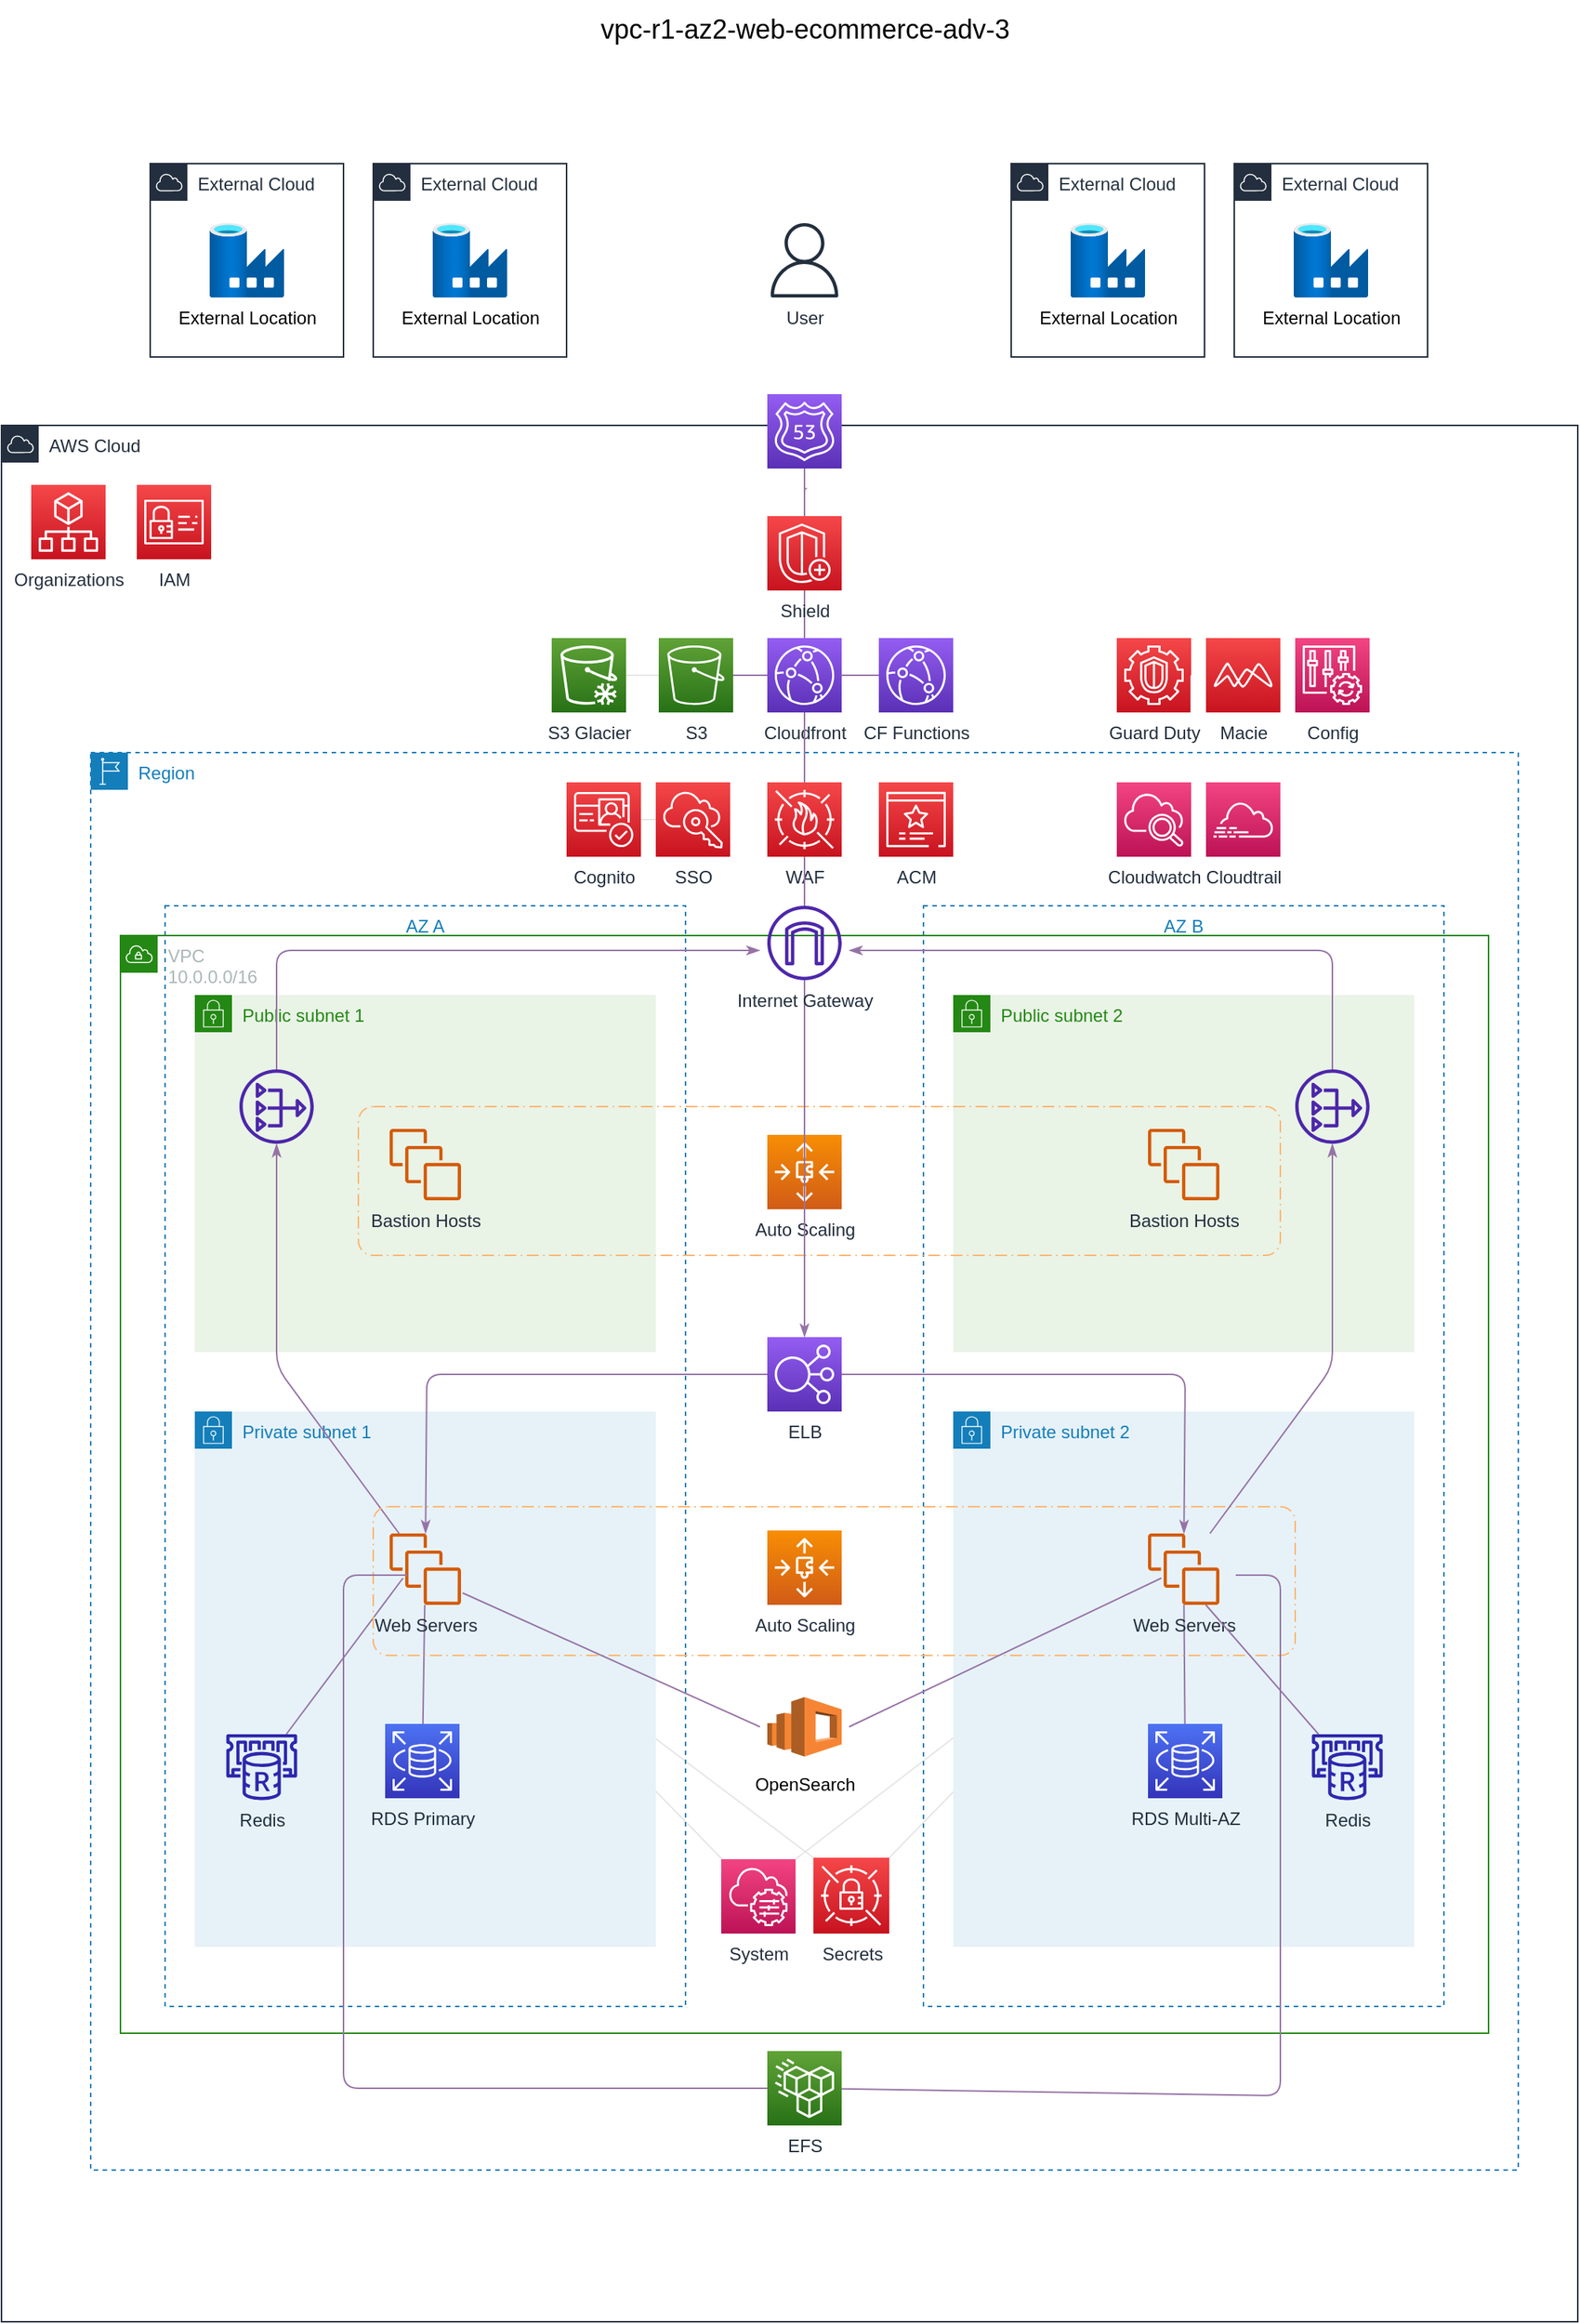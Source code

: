 <mxfile version="20.8.16" type="device"><diagram name="Page-1" id="RVRN6z7Y3mXThmnd-GB7"><mxGraphModel dx="1774" dy="1296" grid="1" gridSize="10" guides="1" tooltips="1" connect="1" arrows="1" fold="1" page="1" pageScale="1" pageWidth="1100" pageHeight="1700" math="0" shadow="0"><root><mxCell id="0"/><mxCell id="1" parent="0"/><mxCell id="J4mi_5-vg6hKInEuO256-11" value="&lt;font style=&quot;font-size: 18px;&quot;&gt;vpc-r1-az2-web-ecommerce-adv-3&lt;/font&gt;" style="text;html=1;align=center;verticalAlign=middle;resizable=0;points=[];autosize=1;strokeColor=none;fillColor=none;" vertex="1" parent="1"><mxGeometry x="410" y="10" width="300" height="40" as="geometry"/></mxCell><mxCell id="J4mi_5-vg6hKInEuO256-153" value="" style="group" vertex="1" connectable="0" parent="1"><mxGeometry x="20" y="275" width="1060" height="1296" as="geometry"/></mxCell><mxCell id="J4mi_5-vg6hKInEuO256-117" style="edgeStyle=none;rounded=1;orthogonalLoop=1;jettySize=auto;html=1;fontSize=12;endArrow=none;endFill=0;elbow=vertical;fillColor=#f5f5f5;strokeColor=#E6E6E6;" edge="1" parent="J4mi_5-vg6hKInEuO256-153" source="J4mi_5-vg6hKInEuO256-109"><mxGeometry relative="1" as="geometry"><mxPoint x="310" y="806" as="targetPoint"/></mxGeometry></mxCell><mxCell id="J4mi_5-vg6hKInEuO256-118" style="edgeStyle=none;rounded=1;orthogonalLoop=1;jettySize=auto;html=1;exitX=1;exitY=0;exitDx=0;exitDy=0;exitPerimeter=0;strokeColor=#E6E6E6;fontSize=12;endArrow=none;endFill=0;elbow=vertical;" edge="1" parent="J4mi_5-vg6hKInEuO256-153" source="J4mi_5-vg6hKInEuO256-109"><mxGeometry relative="1" as="geometry"><mxPoint x="780" y="796" as="targetPoint"/></mxGeometry></mxCell><mxCell id="J4mi_5-vg6hKInEuO256-119" style="edgeStyle=none;rounded=1;orthogonalLoop=1;jettySize=auto;html=1;exitX=0;exitY=0;exitDx=0;exitDy=0;exitPerimeter=0;strokeColor=#E6E6E6;fontSize=12;endArrow=none;endFill=0;elbow=vertical;" edge="1" parent="J4mi_5-vg6hKInEuO256-153" source="J4mi_5-vg6hKInEuO256-107"><mxGeometry relative="1" as="geometry"><mxPoint x="310" y="806" as="targetPoint"/></mxGeometry></mxCell><mxCell id="J4mi_5-vg6hKInEuO256-120" style="edgeStyle=none;rounded=1;orthogonalLoop=1;jettySize=auto;html=1;exitX=1;exitY=0;exitDx=0;exitDy=0;exitPerimeter=0;strokeColor=#E6E6E6;fontSize=12;endArrow=none;endFill=0;elbow=vertical;" edge="1" parent="J4mi_5-vg6hKInEuO256-153" source="J4mi_5-vg6hKInEuO256-107"><mxGeometry relative="1" as="geometry"><mxPoint x="780" y="796" as="targetPoint"/></mxGeometry></mxCell><mxCell id="J4mi_5-vg6hKInEuO256-131" value="Cognito" style="sketch=0;points=[[0,0,0],[0.25,0,0],[0.5,0,0],[0.75,0,0],[1,0,0],[0,1,0],[0.25,1,0],[0.5,1,0],[0.75,1,0],[1,1,0],[0,0.25,0],[0,0.5,0],[0,0.75,0],[1,0.25,0],[1,0.5,0],[1,0.75,0]];outlineConnect=0;fontColor=#232F3E;gradientColor=#F54749;gradientDirection=north;fillColor=#C7131F;strokeColor=#ffffff;dashed=0;verticalLabelPosition=bottom;verticalAlign=top;align=center;html=1;fontSize=12;fontStyle=0;aspect=fixed;shape=mxgraph.aws4.resourceIcon;resIcon=mxgraph.aws4.cognito;shadow=0;strokeWidth=1;" vertex="1" parent="J4mi_5-vg6hKInEuO256-153"><mxGeometry x="380" y="261" width="50" height="50" as="geometry"/></mxCell><mxCell id="J4mi_5-vg6hKInEuO256-134" value="SSO" style="sketch=0;points=[[0,0,0],[0.25,0,0],[0.5,0,0],[0.75,0,0],[1,0,0],[0,1,0],[0.25,1,0],[0.5,1,0],[0.75,1,0],[1,1,0],[0,0.25,0],[0,0.5,0],[0,0.75,0],[1,0.25,0],[1,0.5,0],[1,0.75,0]];outlineConnect=0;fontColor=#232F3E;gradientColor=#F54749;gradientDirection=north;fillColor=#C7131F;strokeColor=#ffffff;dashed=0;verticalLabelPosition=bottom;verticalAlign=top;align=center;html=1;fontSize=12;fontStyle=0;aspect=fixed;shape=mxgraph.aws4.resourceIcon;resIcon=mxgraph.aws4.single_sign_on;shadow=0;strokeWidth=1;" vertex="1" parent="J4mi_5-vg6hKInEuO256-153"><mxGeometry x="440" y="261" width="50" height="50" as="geometry"/></mxCell><mxCell id="J4mi_5-vg6hKInEuO256-136" value="" style="edgeStyle=none;rounded=1;orthogonalLoop=1;jettySize=auto;html=1;strokeColor=#E6E6E6;fontSize=12;endArrow=none;endFill=0;elbow=vertical;" edge="1" parent="J4mi_5-vg6hKInEuO256-153" source="J4mi_5-vg6hKInEuO256-131" target="J4mi_5-vg6hKInEuO256-134"><mxGeometry relative="1" as="geometry"/></mxCell><mxCell id="J4mi_5-vg6hKInEuO256-1" value="AWS Cloud" style="points=[[0,0],[0.25,0],[0.5,0],[0.75,0],[1,0],[1,0.25],[1,0.5],[1,0.75],[1,1],[0.75,1],[0.5,1],[0.25,1],[0,1],[0,0.75],[0,0.5],[0,0.25]];outlineConnect=0;gradientColor=none;html=1;whiteSpace=wrap;fontSize=12;fontStyle=0;container=0;pointerEvents=0;collapsible=0;recursiveResize=0;shape=mxgraph.aws4.group;grIcon=mxgraph.aws4.group_aws_cloud;strokeColor=#232F3E;fillColor=none;verticalAlign=top;align=left;spacingLeft=30;fontColor=#232F3E;dashed=0;movable=1;resizable=1;rotatable=1;deletable=1;editable=1;connectable=1;" vertex="1" parent="J4mi_5-vg6hKInEuO256-153"><mxGeometry y="21" width="1060" height="1275" as="geometry"/></mxCell><mxCell id="J4mi_5-vg6hKInEuO256-13" value="Public subnet 1&lt;br&gt;" style="points=[[0,0],[0.25,0],[0.5,0],[0.75,0],[1,0],[1,0.25],[1,0.5],[1,0.75],[1,1],[0.75,1],[0.5,1],[0.25,1],[0,1],[0,0.75],[0,0.5],[0,0.25]];outlineConnect=0;gradientColor=none;html=1;whiteSpace=wrap;fontSize=12;fontStyle=0;container=1;pointerEvents=0;collapsible=0;recursiveResize=0;shape=mxgraph.aws4.group;grIcon=mxgraph.aws4.group_security_group;grStroke=0;strokeColor=#248814;fillColor=#E9F3E6;verticalAlign=top;align=left;spacingLeft=30;fontColor=#248814;dashed=0;" vertex="1" parent="J4mi_5-vg6hKInEuO256-153"><mxGeometry x="130" y="404" width="310" height="240" as="geometry"/></mxCell><mxCell id="J4mi_5-vg6hKInEuO256-33" value="Bastion Hosts" style="sketch=0;outlineConnect=0;fontColor=#232F3E;gradientColor=none;fillColor=#D45B07;strokeColor=none;dashed=0;verticalLabelPosition=bottom;verticalAlign=top;align=center;html=1;fontSize=12;fontStyle=0;aspect=fixed;pointerEvents=1;shape=mxgraph.aws4.instances;shadow=0;" vertex="1" parent="J4mi_5-vg6hKInEuO256-13"><mxGeometry x="131" y="90" width="48" height="48" as="geometry"/></mxCell><mxCell id="J4mi_5-vg6hKInEuO256-14" value="Private subnet 1" style="points=[[0,0],[0.25,0],[0.5,0],[0.75,0],[1,0],[1,0.25],[1,0.5],[1,0.75],[1,1],[0.75,1],[0.5,1],[0.25,1],[0,1],[0,0.75],[0,0.5],[0,0.25]];outlineConnect=0;gradientColor=none;html=1;whiteSpace=wrap;fontSize=12;fontStyle=0;container=1;pointerEvents=0;collapsible=0;recursiveResize=0;shape=mxgraph.aws4.group;grIcon=mxgraph.aws4.group_security_group;grStroke=0;strokeColor=#147EBA;fillColor=#E6F2F8;verticalAlign=top;align=left;spacingLeft=30;fontColor=#147EBA;dashed=0;" vertex="1" parent="J4mi_5-vg6hKInEuO256-153"><mxGeometry x="130" y="684" width="310" height="360" as="geometry"/></mxCell><mxCell id="J4mi_5-vg6hKInEuO256-43" style="edgeStyle=none;rounded=1;orthogonalLoop=1;jettySize=auto;html=1;fontSize=18;endArrow=none;endFill=0;fillColor=#e1d5e7;strokeColor=#9673a6;" edge="1" parent="J4mi_5-vg6hKInEuO256-14" source="J4mi_5-vg6hKInEuO256-31" target="J4mi_5-vg6hKInEuO256-37"><mxGeometry relative="1" as="geometry"/></mxCell><mxCell id="J4mi_5-vg6hKInEuO256-31" value="Web Servers" style="sketch=0;outlineConnect=0;fontColor=#232F3E;gradientColor=none;fillColor=#D45B07;strokeColor=none;dashed=0;verticalLabelPosition=bottom;verticalAlign=top;align=center;html=1;fontSize=12;fontStyle=0;aspect=fixed;pointerEvents=1;shape=mxgraph.aws4.instances;shadow=0;" vertex="1" parent="J4mi_5-vg6hKInEuO256-14"><mxGeometry x="131" y="82" width="48" height="48" as="geometry"/></mxCell><mxCell id="J4mi_5-vg6hKInEuO256-37" value="RDS Primary" style="sketch=0;points=[[0,0,0],[0.25,0,0],[0.5,0,0],[0.75,0,0],[1,0,0],[0,1,0],[0.25,1,0],[0.5,1,0],[0.75,1,0],[1,1,0],[0,0.25,0],[0,0.5,0],[0,0.75,0],[1,0.25,0],[1,0.5,0],[1,0.75,0]];outlineConnect=0;fontColor=#232F3E;gradientColor=#4D72F3;gradientDirection=north;fillColor=#3334B9;strokeColor=#ffffff;dashed=0;verticalLabelPosition=bottom;verticalAlign=top;align=center;html=1;fontSize=12;fontStyle=0;aspect=fixed;shape=mxgraph.aws4.resourceIcon;resIcon=mxgraph.aws4.rds;shadow=0;" vertex="1" parent="J4mi_5-vg6hKInEuO256-14"><mxGeometry x="128" y="210" width="50" height="50" as="geometry"/></mxCell><mxCell id="J4mi_5-vg6hKInEuO256-2" value="Region" style="points=[[0,0],[0.25,0],[0.5,0],[0.75,0],[1,0],[1,0.25],[1,0.5],[1,0.75],[1,1],[0.75,1],[0.5,1],[0.25,1],[0,1],[0,0.75],[0,0.5],[0,0.25]];outlineConnect=0;gradientColor=none;html=1;whiteSpace=wrap;fontSize=12;fontStyle=0;container=0;pointerEvents=0;collapsible=0;recursiveResize=0;shape=mxgraph.aws4.group;grIcon=mxgraph.aws4.group_region;strokeColor=#147EBA;fillColor=none;verticalAlign=top;align=left;spacingLeft=30;fontColor=#147EBA;dashed=1;" vertex="1" parent="J4mi_5-vg6hKInEuO256-153"><mxGeometry x="60" y="241" width="960" height="953" as="geometry"/></mxCell><mxCell id="J4mi_5-vg6hKInEuO256-9" value="AZ A" style="fillColor=none;strokeColor=#147EBA;dashed=1;verticalAlign=top;fontStyle=0;fontColor=#147EBA;" vertex="1" parent="J4mi_5-vg6hKInEuO256-153"><mxGeometry x="110" y="344" width="350" height="740" as="geometry"/></mxCell><mxCell id="J4mi_5-vg6hKInEuO256-48" style="edgeStyle=none;rounded=1;orthogonalLoop=1;jettySize=auto;html=1;fontSize=18;endArrow=classicThin;endFill=1;fillColor=#e1d5e7;strokeColor=#9673a6;" edge="1" parent="J4mi_5-vg6hKInEuO256-153" source="J4mi_5-vg6hKInEuO256-35"><mxGeometry relative="1" as="geometry"><mxPoint x="510" y="374" as="targetPoint"/><Array as="points"><mxPoint x="185" y="374"/></Array></mxGeometry></mxCell><mxCell id="J4mi_5-vg6hKInEuO256-35" value="" style="sketch=0;outlineConnect=0;fontColor=#232F3E;gradientColor=none;fillColor=#4D27AA;strokeColor=none;dashed=0;verticalLabelPosition=bottom;verticalAlign=top;align=center;html=1;fontSize=12;fontStyle=0;aspect=fixed;pointerEvents=1;shape=mxgraph.aws4.nat_gateway;shadow=0;" vertex="1" parent="J4mi_5-vg6hKInEuO256-153"><mxGeometry x="160" y="454" width="50" height="50" as="geometry"/></mxCell><mxCell id="J4mi_5-vg6hKInEuO256-41" style="edgeStyle=none;rounded=1;orthogonalLoop=1;jettySize=auto;html=1;fontSize=18;endArrow=classicThin;endFill=1;fillColor=#e1d5e7;strokeColor=#9673a6;" edge="1" parent="J4mi_5-vg6hKInEuO256-153" source="J4mi_5-vg6hKInEuO256-29" target="J4mi_5-vg6hKInEuO256-31"><mxGeometry relative="1" as="geometry"><Array as="points"><mxPoint x="286" y="659"/></Array></mxGeometry></mxCell><mxCell id="J4mi_5-vg6hKInEuO256-47" style="edgeStyle=none;rounded=1;orthogonalLoop=1;jettySize=auto;html=1;fontSize=18;endArrow=classicThin;endFill=1;fillColor=#e1d5e7;strokeColor=#9673a6;" edge="1" parent="J4mi_5-vg6hKInEuO256-153" source="J4mi_5-vg6hKInEuO256-31" target="J4mi_5-vg6hKInEuO256-35"><mxGeometry relative="1" as="geometry"><Array as="points"><mxPoint x="185" y="654"/></Array></mxGeometry></mxCell><mxCell id="J4mi_5-vg6hKInEuO256-82" value="Cloudfront" style="sketch=0;points=[[0,0,0],[0.25,0,0],[0.5,0,0],[0.75,0,0],[1,0,0],[0,1,0],[0.25,1,0],[0.5,1,0],[0.75,1,0],[1,1,0],[0,0.25,0],[0,0.5,0],[0,0.75,0],[1,0.25,0],[1,0.5,0],[1,0.75,0]];outlineConnect=0;fontColor=#232F3E;gradientColor=#945DF2;gradientDirection=north;fillColor=#5A30B5;strokeColor=#ffffff;dashed=0;verticalLabelPosition=bottom;verticalAlign=top;align=center;html=1;fontSize=12;fontStyle=0;aspect=fixed;shape=mxgraph.aws4.resourceIcon;resIcon=mxgraph.aws4.cloudfront;shadow=0;strokeWidth=1;" vertex="1" parent="J4mi_5-vg6hKInEuO256-153"><mxGeometry x="515" y="164" width="50" height="50" as="geometry"/></mxCell><mxCell id="J4mi_5-vg6hKInEuO256-86" style="edgeStyle=none;rounded=1;orthogonalLoop=1;jettySize=auto;html=1;fontSize=18;endArrow=none;endFill=0;fillColor=#e1d5e7;strokeColor=#9673a6;" edge="1" parent="J4mi_5-vg6hKInEuO256-153" source="J4mi_5-vg6hKInEuO256-85" target="J4mi_5-vg6hKInEuO256-82"><mxGeometry relative="1" as="geometry"/></mxCell><mxCell id="J4mi_5-vg6hKInEuO256-85" value="S3" style="sketch=0;points=[[0,0,0],[0.25,0,0],[0.5,0,0],[0.75,0,0],[1,0,0],[0,1,0],[0.25,1,0],[0.5,1,0],[0.75,1,0],[1,1,0],[0,0.25,0],[0,0.5,0],[0,0.75,0],[1,0.25,0],[1,0.5,0],[1,0.75,0]];outlineConnect=0;fontColor=#232F3E;gradientColor=#60A337;gradientDirection=north;fillColor=#277116;strokeColor=#ffffff;dashed=0;verticalLabelPosition=bottom;verticalAlign=top;align=center;html=1;fontSize=12;fontStyle=0;aspect=fixed;shape=mxgraph.aws4.resourceIcon;resIcon=mxgraph.aws4.s3;shadow=0;strokeWidth=1;" vertex="1" parent="J4mi_5-vg6hKInEuO256-153"><mxGeometry x="442" y="164" width="50" height="50" as="geometry"/></mxCell><mxCell id="J4mi_5-vg6hKInEuO256-81" style="edgeStyle=none;rounded=1;orthogonalLoop=1;jettySize=auto;html=1;fontSize=18;endArrow=none;endFill=0;fillColor=#e1d5e7;strokeColor=#9673a6;" edge="1" parent="J4mi_5-vg6hKInEuO256-153" source="J4mi_5-vg6hKInEuO256-72"><mxGeometry relative="1" as="geometry"><mxPoint x="270" y="796" as="targetPoint"/></mxGeometry></mxCell><mxCell id="J4mi_5-vg6hKInEuO256-97" style="edgeStyle=entityRelationEdgeStyle;rounded=1;orthogonalLoop=1;jettySize=auto;html=1;entryX=1;entryY=0.5;entryDx=0;entryDy=0;entryPerimeter=0;fontSize=12;endArrow=none;endFill=0;elbow=vertical;fillColor=#e1d5e7;strokeColor=#9673a6;" edge="1" parent="J4mi_5-vg6hKInEuO256-153" source="J4mi_5-vg6hKInEuO256-95" target="J4mi_5-vg6hKInEuO256-82"><mxGeometry relative="1" as="geometry"/></mxCell><mxCell id="J4mi_5-vg6hKInEuO256-95" value="CF Functions" style="sketch=0;points=[[0,0,0],[0.25,0,0],[0.5,0,0],[0.75,0,0],[1,0,0],[0,1,0],[0.25,1,0],[0.5,1,0],[0.75,1,0],[1,1,0],[0,0.25,0],[0,0.5,0],[0,0.75,0],[1,0.25,0],[1,0.5,0],[1,0.75,0]];outlineConnect=0;fontColor=#232F3E;gradientColor=#945DF2;gradientDirection=north;fillColor=#5A30B5;strokeColor=#ffffff;dashed=0;verticalLabelPosition=bottom;verticalAlign=top;align=center;html=1;fontSize=12;fontStyle=0;aspect=fixed;shape=mxgraph.aws4.resourceIcon;resIcon=mxgraph.aws4.cloudfront;shadow=0;strokeWidth=1;" vertex="1" parent="J4mi_5-vg6hKInEuO256-153"><mxGeometry x="590" y="164" width="50" height="50" as="geometry"/></mxCell><mxCell id="J4mi_5-vg6hKInEuO256-98" value="ACM" style="sketch=0;points=[[0,0,0],[0.25,0,0],[0.5,0,0],[0.75,0,0],[1,0,0],[0,1,0],[0.25,1,0],[0.5,1,0],[0.75,1,0],[1,1,0],[0,0.25,0],[0,0.5,0],[0,0.75,0],[1,0.25,0],[1,0.5,0],[1,0.75,0]];outlineConnect=0;fontColor=#232F3E;gradientColor=#F54749;gradientDirection=north;fillColor=#C7131F;strokeColor=#ffffff;dashed=0;verticalLabelPosition=bottom;verticalAlign=top;align=center;html=1;fontSize=12;fontStyle=0;aspect=fixed;shape=mxgraph.aws4.resourceIcon;resIcon=mxgraph.aws4.certificate_manager_3;shadow=0;strokeWidth=1;" vertex="1" parent="J4mi_5-vg6hKInEuO256-153"><mxGeometry x="590" y="261" width="50" height="50" as="geometry"/></mxCell><mxCell id="J4mi_5-vg6hKInEuO256-20" value="&lt;hr&gt;" style="sketch=0;points=[[0,0,0],[0.25,0,0],[0.5,0,0],[0.75,0,0],[1,0,0],[0,1,0],[0.25,1,0],[0.5,1,0],[0.75,1,0],[1,1,0],[0,0.25,0],[0,0.5,0],[0,0.75,0],[1,0.25,0],[1,0.5,0],[1,0.75,0]];outlineConnect=0;fontColor=#232F3E;gradientColor=#945DF2;gradientDirection=north;fillColor=#5A30B5;strokeColor=#ffffff;dashed=0;verticalLabelPosition=bottom;verticalAlign=top;align=center;html=1;fontSize=12;fontStyle=0;aspect=fixed;shape=mxgraph.aws4.resourceIcon;resIcon=mxgraph.aws4.route_53;" vertex="1" parent="J4mi_5-vg6hKInEuO256-153"><mxGeometry x="515" width="50" height="50" as="geometry"/></mxCell><mxCell id="J4mi_5-vg6hKInEuO256-84" style="edgeStyle=none;rounded=1;orthogonalLoop=1;jettySize=auto;html=1;entryX=0.5;entryY=0;entryDx=0;entryDy=0;entryPerimeter=0;fontSize=18;endArrow=none;endFill=0;fillColor=#e1d5e7;strokeColor=#9673a6;startArrow=none;" edge="1" parent="J4mi_5-vg6hKInEuO256-153" source="J4mi_5-vg6hKInEuO256-140" target="J4mi_5-vg6hKInEuO256-82"><mxGeometry relative="1" as="geometry"/></mxCell><mxCell id="J4mi_5-vg6hKInEuO256-128" style="edgeStyle=none;rounded=1;orthogonalLoop=1;jettySize=auto;html=1;entryX=0;entryY=0.5;entryDx=0;entryDy=0;entryPerimeter=0;strokeColor=#E6E6E6;fontSize=12;endArrow=none;endFill=0;elbow=vertical;fillColor=#f5f5f5;" edge="1" parent="J4mi_5-vg6hKInEuO256-153" source="J4mi_5-vg6hKInEuO256-123" target="J4mi_5-vg6hKInEuO256-85"><mxGeometry relative="1" as="geometry"/></mxCell><mxCell id="J4mi_5-vg6hKInEuO256-123" value="S3 Glacier" style="sketch=0;points=[[0,0,0],[0.25,0,0],[0.5,0,0],[0.75,0,0],[1,0,0],[0,1,0],[0.25,1,0],[0.5,1,0],[0.75,1,0],[1,1,0],[0,0.25,0],[0,0.5,0],[0,0.75,0],[1,0.25,0],[1,0.5,0],[1,0.75,0]];outlineConnect=0;fontColor=#232F3E;gradientColor=#60A337;gradientDirection=north;fillColor=#277116;strokeColor=#ffffff;dashed=0;verticalLabelPosition=bottom;verticalAlign=top;align=center;html=1;fontSize=12;fontStyle=0;aspect=fixed;shape=mxgraph.aws4.resourceIcon;resIcon=mxgraph.aws4.glacier;shadow=0;strokeWidth=1;" vertex="1" parent="J4mi_5-vg6hKInEuO256-153"><mxGeometry x="370" y="164" width="50" height="50" as="geometry"/></mxCell><mxCell id="J4mi_5-vg6hKInEuO256-124" value="" style="edgeStyle=none;rounded=1;orthogonalLoop=1;jettySize=auto;html=1;strokeColor=#E6E6E6;fontSize=12;endArrow=none;endFill=0;elbow=vertical;" edge="1" parent="J4mi_5-vg6hKInEuO256-153" source="J4mi_5-vg6hKInEuO256-85" target="J4mi_5-vg6hKInEuO256-123"><mxGeometry relative="1" as="geometry"/></mxCell><mxCell id="J4mi_5-vg6hKInEuO256-135" value="IAM" style="sketch=0;points=[[0,0,0],[0.25,0,0],[0.5,0,0],[0.75,0,0],[1,0,0],[0,1,0],[0.25,1,0],[0.5,1,0],[0.75,1,0],[1,1,0],[0,0.25,0],[0,0.5,0],[0,0.75,0],[1,0.25,0],[1,0.5,0],[1,0.75,0]];outlineConnect=0;fontColor=#232F3E;gradientColor=#F54749;gradientDirection=north;fillColor=#C7131F;strokeColor=#ffffff;dashed=0;verticalLabelPosition=bottom;verticalAlign=top;align=center;html=1;fontSize=12;fontStyle=0;aspect=fixed;shape=mxgraph.aws4.resourceIcon;resIcon=mxgraph.aws4.identity_and_access_management;shadow=0;strokeWidth=1;" vertex="1" parent="J4mi_5-vg6hKInEuO256-153"><mxGeometry x="91" y="61" width="50" height="50" as="geometry"/></mxCell><mxCell id="J4mi_5-vg6hKInEuO256-137" value="Guard Duty" style="sketch=0;points=[[0,0,0],[0.25,0,0],[0.5,0,0],[0.75,0,0],[1,0,0],[0,1,0],[0.25,1,0],[0.5,1,0],[0.75,1,0],[1,1,0],[0,0.25,0],[0,0.5,0],[0,0.75,0],[1,0.25,0],[1,0.5,0],[1,0.75,0]];outlineConnect=0;fontColor=#232F3E;gradientColor=#F54749;gradientDirection=north;fillColor=#C7131F;strokeColor=#ffffff;dashed=0;verticalLabelPosition=bottom;verticalAlign=top;align=center;html=1;fontSize=12;fontStyle=0;aspect=fixed;shape=mxgraph.aws4.resourceIcon;resIcon=mxgraph.aws4.guardduty;shadow=0;strokeWidth=1;" vertex="1" parent="J4mi_5-vg6hKInEuO256-153"><mxGeometry x="750" y="164" width="50" height="50" as="geometry"/></mxCell><mxCell id="J4mi_5-vg6hKInEuO256-138" value="Macie" style="sketch=0;points=[[0,0,0],[0.25,0,0],[0.5,0,0],[0.75,0,0],[1,0,0],[0,1,0],[0.25,1,0],[0.5,1,0],[0.75,1,0],[1,1,0],[0,0.25,0],[0,0.5,0],[0,0.75,0],[1,0.25,0],[1,0.5,0],[1,0.75,0]];outlineConnect=0;fontColor=#232F3E;gradientColor=#F54749;gradientDirection=north;fillColor=#C7131F;strokeColor=#ffffff;dashed=0;verticalLabelPosition=bottom;verticalAlign=top;align=center;html=1;fontSize=12;fontStyle=0;aspect=fixed;shape=mxgraph.aws4.resourceIcon;resIcon=mxgraph.aws4.macie;shadow=0;strokeWidth=1;" vertex="1" parent="J4mi_5-vg6hKInEuO256-153"><mxGeometry x="810" y="164" width="50" height="50" as="geometry"/></mxCell><mxCell id="J4mi_5-vg6hKInEuO256-16" value="Public subnet 2" style="points=[[0,0],[0.25,0],[0.5,0],[0.75,0],[1,0],[1,0.25],[1,0.5],[1,0.75],[1,1],[0.75,1],[0.5,1],[0.25,1],[0,1],[0,0.75],[0,0.5],[0,0.25]];outlineConnect=0;gradientColor=none;html=1;whiteSpace=wrap;fontSize=12;fontStyle=0;container=1;pointerEvents=0;collapsible=0;recursiveResize=0;shape=mxgraph.aws4.group;grIcon=mxgraph.aws4.group_security_group;grStroke=0;strokeColor=#248814;fillColor=#E9F3E6;verticalAlign=top;align=left;spacingLeft=30;fontColor=#248814;dashed=0;" vertex="1" parent="J4mi_5-vg6hKInEuO256-153"><mxGeometry x="640" y="404" width="310" height="240" as="geometry"/></mxCell><mxCell id="J4mi_5-vg6hKInEuO256-10" value="AZ B" style="fillColor=none;strokeColor=#147EBA;dashed=1;verticalAlign=top;fontStyle=0;fontColor=#147EBA;" vertex="1" parent="J4mi_5-vg6hKInEuO256-153"><mxGeometry x="620" y="344" width="350" height="740" as="geometry"/></mxCell><mxCell id="J4mi_5-vg6hKInEuO256-17" value="Private subnet 2" style="points=[[0,0],[0.25,0],[0.5,0],[0.75,0],[1,0],[1,0.25],[1,0.5],[1,0.75],[1,1],[0.75,1],[0.5,1],[0.25,1],[0,1],[0,0.75],[0,0.5],[0,0.25]];outlineConnect=0;gradientColor=none;html=1;whiteSpace=wrap;fontSize=12;fontStyle=0;container=1;pointerEvents=0;collapsible=0;recursiveResize=0;shape=mxgraph.aws4.group;grIcon=mxgraph.aws4.group_security_group;grStroke=0;strokeColor=#147EBA;fillColor=#E6F2F8;verticalAlign=top;align=left;spacingLeft=30;fontColor=#147EBA;dashed=0;" vertex="1" parent="J4mi_5-vg6hKInEuO256-153"><mxGeometry x="640" y="684" width="310" height="360" as="geometry"/></mxCell><mxCell id="J4mi_5-vg6hKInEuO256-44" style="edgeStyle=none;rounded=1;orthogonalLoop=1;jettySize=auto;html=1;fontSize=18;endArrow=none;endFill=0;fillColor=#e1d5e7;strokeColor=#9673a6;" edge="1" parent="J4mi_5-vg6hKInEuO256-17" source="J4mi_5-vg6hKInEuO256-32" target="J4mi_5-vg6hKInEuO256-39"><mxGeometry relative="1" as="geometry"/></mxCell><mxCell id="J4mi_5-vg6hKInEuO256-32" value="Web Servers" style="sketch=0;outlineConnect=0;fontColor=#232F3E;gradientColor=none;fillColor=#D45B07;strokeColor=none;dashed=0;verticalLabelPosition=bottom;verticalAlign=top;align=center;html=1;fontSize=12;fontStyle=0;aspect=fixed;pointerEvents=1;shape=mxgraph.aws4.instances;shadow=0;" vertex="1" parent="J4mi_5-vg6hKInEuO256-17"><mxGeometry x="131" y="82" width="48" height="48" as="geometry"/></mxCell><mxCell id="J4mi_5-vg6hKInEuO256-39" value="RDS Multi-AZ" style="sketch=0;points=[[0,0,0],[0.25,0,0],[0.5,0,0],[0.75,0,0],[1,0,0],[0,1,0],[0.25,1,0],[0.5,1,0],[0.75,1,0],[1,1,0],[0,0.25,0],[0,0.5,0],[0,0.75,0],[1,0.25,0],[1,0.5,0],[1,0.75,0]];outlineConnect=0;fontColor=#232F3E;gradientColor=#4D72F3;gradientDirection=north;fillColor=#3334B9;strokeColor=#ffffff;dashed=0;verticalLabelPosition=bottom;verticalAlign=top;align=center;html=1;fontSize=12;fontStyle=0;aspect=fixed;shape=mxgraph.aws4.resourceIcon;resIcon=mxgraph.aws4.rds;shadow=0;" vertex="1" parent="J4mi_5-vg6hKInEuO256-17"><mxGeometry x="131" y="210" width="50" height="50" as="geometry"/></mxCell><mxCell id="J4mi_5-vg6hKInEuO256-71" value="" style="rounded=1;arcSize=10;dashed=1;fillColor=none;gradientColor=none;dashPattern=8 3 1 3;strokeWidth=1;shadow=0;sketch=0;fontSize=18;strokeColor=#FFB570;" vertex="1" parent="J4mi_5-vg6hKInEuO256-153"><mxGeometry x="250" y="748" width="620" height="100" as="geometry"/></mxCell><mxCell id="J4mi_5-vg6hKInEuO256-6" value="VPC&lt;br&gt;10.0.0.0/16" style="points=[[0,0],[0.25,0],[0.5,0],[0.75,0],[1,0],[1,0.25],[1,0.5],[1,0.75],[1,1],[0.75,1],[0.5,1],[0.25,1],[0,1],[0,0.75],[0,0.5],[0,0.25]];outlineConnect=0;gradientColor=none;html=1;whiteSpace=wrap;fontSize=12;fontStyle=0;container=1;pointerEvents=0;collapsible=0;recursiveResize=0;shape=mxgraph.aws4.group;grIcon=mxgraph.aws4.group_vpc;strokeColor=#248814;fillColor=none;verticalAlign=top;align=left;spacingLeft=30;fontColor=#AAB7B8;dashed=0;movable=1;resizable=1;rotatable=1;deletable=1;editable=1;connectable=1;" vertex="1" parent="J4mi_5-vg6hKInEuO256-153"><mxGeometry x="80" y="364" width="920" height="738" as="geometry"/></mxCell><mxCell id="J4mi_5-vg6hKInEuO256-29" value="ELB" style="sketch=0;points=[[0,0,0],[0.25,0,0],[0.5,0,0],[0.75,0,0],[1,0,0],[0,1,0],[0.25,1,0],[0.5,1,0],[0.75,1,0],[1,1,0],[0,0.25,0],[0,0.5,0],[0,0.75,0],[1,0.25,0],[1,0.5,0],[1,0.75,0]];outlineConnect=0;fontColor=#232F3E;gradientColor=#945DF2;gradientDirection=north;fillColor=#5A30B5;strokeColor=#ffffff;dashed=0;verticalLabelPosition=bottom;verticalAlign=top;align=center;html=1;fontSize=12;fontStyle=0;aspect=fixed;shape=mxgraph.aws4.resourceIcon;resIcon=mxgraph.aws4.elastic_load_balancing;shadow=0;" vertex="1" parent="J4mi_5-vg6hKInEuO256-6"><mxGeometry x="435" y="270" width="50" height="50" as="geometry"/></mxCell><mxCell id="J4mi_5-vg6hKInEuO256-57" value="Auto Scaling" style="sketch=0;points=[[0,0,0],[0.25,0,0],[0.5,0,0],[0.75,0,0],[1,0,0],[0,1,0],[0.25,1,0],[0.5,1,0],[0.75,1,0],[1,1,0],[0,0.25,0],[0,0.5,0],[0,0.75,0],[1,0.25,0],[1,0.5,0],[1,0.75,0]];outlineConnect=0;fontColor=#232F3E;gradientColor=#F78E04;gradientDirection=north;fillColor=#D05C17;strokeColor=#ffffff;dashed=0;verticalLabelPosition=bottom;verticalAlign=top;align=center;html=1;fontSize=12;fontStyle=0;aspect=fixed;shape=mxgraph.aws4.resourceIcon;resIcon=mxgraph.aws4.auto_scaling3;shadow=0;" vertex="1" parent="J4mi_5-vg6hKInEuO256-6"><mxGeometry x="435" y="400" width="50" height="50" as="geometry"/></mxCell><mxCell id="J4mi_5-vg6hKInEuO256-64" value="" style="rounded=1;arcSize=10;dashed=1;fillColor=none;gradientColor=none;dashPattern=8 3 1 3;strokeWidth=1;shadow=0;sketch=0;fontSize=18;strokeColor=#FFB570;" vertex="1" parent="J4mi_5-vg6hKInEuO256-6"><mxGeometry x="160" y="115" width="620" height="100" as="geometry"/></mxCell><mxCell id="J4mi_5-vg6hKInEuO256-60" value="Auto Scaling" style="sketch=0;points=[[0,0,0],[0.25,0,0],[0.5,0,0],[0.75,0,0],[1,0,0],[0,1,0],[0.25,1,0],[0.5,1,0],[0.75,1,0],[1,1,0],[0,0.25,0],[0,0.5,0],[0,0.75,0],[1,0.25,0],[1,0.5,0],[1,0.75,0]];outlineConnect=0;fontColor=#232F3E;gradientColor=#F78E04;gradientDirection=north;fillColor=#D05C17;strokeColor=#ffffff;dashed=0;verticalLabelPosition=bottom;verticalAlign=top;align=center;html=1;fontSize=12;fontStyle=0;aspect=fixed;shape=mxgraph.aws4.resourceIcon;resIcon=mxgraph.aws4.auto_scaling3;shadow=0;" vertex="1" parent="J4mi_5-vg6hKInEuO256-6"><mxGeometry x="435" y="134" width="50" height="50" as="geometry"/></mxCell><mxCell id="J4mi_5-vg6hKInEuO256-88" value="&lt;font style=&quot;font-size: 12px;&quot;&gt;OpenSearch&lt;/font&gt;" style="outlineConnect=0;dashed=0;verticalLabelPosition=bottom;verticalAlign=top;align=center;html=1;shape=mxgraph.aws3.elasticsearch_service;fillColor=#F58534;gradientColor=none;shadow=0;sketch=0;strokeColor=#FFB570;strokeWidth=1;fontSize=18;" vertex="1" parent="J4mi_5-vg6hKInEuO256-6"><mxGeometry x="435" y="512" width="50" height="40" as="geometry"/></mxCell><mxCell id="J4mi_5-vg6hKInEuO256-107" value="Secrets" style="sketch=0;points=[[0,0,0],[0.25,0,0],[0.5,0,0],[0.75,0,0],[1,0,0],[0,1,0],[0.25,1,0],[0.5,1,0],[0.75,1,0],[1,1,0],[0,0.25,0],[0,0.5,0],[0,0.75,0],[1,0.25,0],[1,0.5,0],[1,0.75,0]];outlineConnect=0;fontColor=#232F3E;gradientColor=#F54749;gradientDirection=north;fillColor=#C7131F;strokeColor=#ffffff;dashed=0;verticalLabelPosition=bottom;verticalAlign=top;align=center;html=1;fontSize=12;fontStyle=0;aspect=fixed;shape=mxgraph.aws4.resourceIcon;resIcon=mxgraph.aws4.secrets_manager;shadow=0;strokeWidth=1;" vertex="1" parent="J4mi_5-vg6hKInEuO256-6"><mxGeometry x="466" y="620" width="51" height="51" as="geometry"/></mxCell><mxCell id="J4mi_5-vg6hKInEuO256-109" value="System" style="sketch=0;points=[[0,0,0],[0.25,0,0],[0.5,0,0],[0.75,0,0],[1,0,0],[0,1,0],[0.25,1,0],[0.5,1,0],[0.75,1,0],[1,1,0],[0,0.25,0],[0,0.5,0],[0,0.75,0],[1,0.25,0],[1,0.5,0],[1,0.75,0]];points=[[0,0,0],[0.25,0,0],[0.5,0,0],[0.75,0,0],[1,0,0],[0,1,0],[0.25,1,0],[0.5,1,0],[0.75,1,0],[1,1,0],[0,0.25,0],[0,0.5,0],[0,0.75,0],[1,0.25,0],[1,0.5,0],[1,0.75,0]];outlineConnect=0;fontColor=#232F3E;gradientColor=#F34482;gradientDirection=north;fillColor=#BC1356;strokeColor=#ffffff;dashed=0;verticalLabelPosition=bottom;verticalAlign=top;align=center;html=1;fontSize=12;fontStyle=0;aspect=fixed;shape=mxgraph.aws4.resourceIcon;resIcon=mxgraph.aws4.systems_manager;shadow=0;strokeWidth=1;" vertex="1" parent="J4mi_5-vg6hKInEuO256-6"><mxGeometry x="404" y="621" width="50" height="50" as="geometry"/></mxCell><mxCell id="J4mi_5-vg6hKInEuO256-112" style="edgeStyle=none;rounded=1;orthogonalLoop=1;jettySize=auto;html=1;entryX=1;entryY=0;entryDx=0;entryDy=0;entryPerimeter=0;fontSize=12;endArrow=none;endFill=0;elbow=vertical;" edge="1" parent="J4mi_5-vg6hKInEuO256-6" source="J4mi_5-vg6hKInEuO256-109" target="J4mi_5-vg6hKInEuO256-109"><mxGeometry relative="1" as="geometry"/></mxCell><mxCell id="J4mi_5-vg6hKInEuO256-113" style="edgeStyle=none;rounded=1;orthogonalLoop=1;jettySize=auto;html=1;entryX=0.5;entryY=0;entryDx=0;entryDy=0;entryPerimeter=0;fontSize=12;endArrow=none;endFill=0;elbow=vertical;" edge="1" parent="J4mi_5-vg6hKInEuO256-6" source="J4mi_5-vg6hKInEuO256-109" target="J4mi_5-vg6hKInEuO256-109"><mxGeometry relative="1" as="geometry"/></mxCell><mxCell id="J4mi_5-vg6hKInEuO256-72" value="Redis" style="sketch=0;outlineConnect=0;fontColor=#232F3E;gradientColor=none;fillColor=#2E27AD;strokeColor=none;dashed=0;verticalLabelPosition=bottom;verticalAlign=top;align=center;html=1;fontSize=12;fontStyle=0;aspect=fixed;pointerEvents=1;shape=mxgraph.aws4.elasticache_for_redis;shadow=0;strokeWidth=1;" vertex="1" parent="J4mi_5-vg6hKInEuO256-6"><mxGeometry x="70" y="537" width="50" height="44.23" as="geometry"/></mxCell><mxCell id="J4mi_5-vg6hKInEuO256-73" value="Redis" style="sketch=0;outlineConnect=0;fontColor=#232F3E;gradientColor=none;fillColor=#2E27AD;strokeColor=none;dashed=0;verticalLabelPosition=bottom;verticalAlign=top;align=center;html=1;fontSize=12;fontStyle=0;aspect=fixed;pointerEvents=1;shape=mxgraph.aws4.elasticache_for_redis;shadow=0;strokeWidth=1;" vertex="1" parent="J4mi_5-vg6hKInEuO256-6"><mxGeometry x="800" y="537" width="50" height="44.23" as="geometry"/></mxCell><mxCell id="J4mi_5-vg6hKInEuO256-30" value="" style="edgeStyle=none;rounded=0;orthogonalLoop=1;jettySize=auto;html=1;fontSize=18;endArrow=classicThin;endFill=1;fillColor=#e1d5e7;strokeColor=#9673a6;" edge="1" parent="J4mi_5-vg6hKInEuO256-153" source="J4mi_5-vg6hKInEuO256-18" target="J4mi_5-vg6hKInEuO256-29"><mxGeometry relative="1" as="geometry"/></mxCell><mxCell id="J4mi_5-vg6hKInEuO256-18" value="Internet Gateway" style="outlineConnect=0;fontColor=#232F3E;gradientColor=none;fillColor=#4D27AA;strokeColor=none;dashed=0;verticalLabelPosition=bottom;verticalAlign=top;align=center;html=1;fontSize=12;fontStyle=0;aspect=fixed;pointerEvents=1;shape=mxgraph.aws4.internet_gateway;shadow=0;" vertex="1" parent="J4mi_5-vg6hKInEuO256-153"><mxGeometry x="515" y="344" width="50" height="50" as="geometry"/></mxCell><mxCell id="J4mi_5-vg6hKInEuO256-34" value="Bastion Hosts" style="sketch=0;outlineConnect=0;fontColor=#232F3E;gradientColor=none;fillColor=#D45B07;strokeColor=none;dashed=0;verticalLabelPosition=bottom;verticalAlign=top;align=center;html=1;fontSize=12;fontStyle=0;aspect=fixed;pointerEvents=1;shape=mxgraph.aws4.instances;shadow=0;" vertex="1" parent="J4mi_5-vg6hKInEuO256-153"><mxGeometry x="771" y="494" width="48" height="48" as="geometry"/></mxCell><mxCell id="J4mi_5-vg6hKInEuO256-49" style="edgeStyle=none;rounded=1;orthogonalLoop=1;jettySize=auto;html=1;fontSize=18;endArrow=classicThin;endFill=1;fillColor=#e1d5e7;strokeColor=#9673a6;" edge="1" parent="J4mi_5-vg6hKInEuO256-153" source="J4mi_5-vg6hKInEuO256-36"><mxGeometry relative="1" as="geometry"><mxPoint x="570" y="374" as="targetPoint"/><Array as="points"><mxPoint x="895" y="374"/></Array></mxGeometry></mxCell><mxCell id="J4mi_5-vg6hKInEuO256-36" value="" style="sketch=0;outlineConnect=0;fontColor=#232F3E;gradientColor=none;fillColor=#4D27AA;strokeColor=none;dashed=0;verticalLabelPosition=bottom;verticalAlign=top;align=center;html=1;fontSize=12;fontStyle=0;aspect=fixed;pointerEvents=1;shape=mxgraph.aws4.nat_gateway;shadow=0;" vertex="1" parent="J4mi_5-vg6hKInEuO256-153"><mxGeometry x="870" y="454" width="50" height="50" as="geometry"/></mxCell><mxCell id="J4mi_5-vg6hKInEuO256-42" style="edgeStyle=none;rounded=1;orthogonalLoop=1;jettySize=auto;html=1;fontSize=18;endArrow=classicThin;endFill=1;fillColor=#e1d5e7;strokeColor=#9673a6;" edge="1" parent="J4mi_5-vg6hKInEuO256-153" source="J4mi_5-vg6hKInEuO256-29" target="J4mi_5-vg6hKInEuO256-32"><mxGeometry relative="1" as="geometry"><Array as="points"><mxPoint x="796" y="659"/></Array></mxGeometry></mxCell><mxCell id="J4mi_5-vg6hKInEuO256-56" style="edgeStyle=none;rounded=1;orthogonalLoop=1;jettySize=auto;html=1;fontSize=18;endArrow=classicThin;endFill=1;fillColor=#e1d5e7;strokeColor=#9673a6;" edge="1" parent="J4mi_5-vg6hKInEuO256-153" source="J4mi_5-vg6hKInEuO256-32" target="J4mi_5-vg6hKInEuO256-36"><mxGeometry relative="1" as="geometry"><Array as="points"><mxPoint x="895" y="654"/></Array></mxGeometry></mxCell><mxCell id="J4mi_5-vg6hKInEuO256-80" style="edgeStyle=none;rounded=1;orthogonalLoop=1;jettySize=auto;html=1;entryX=0.903;entryY=0.66;entryDx=0;entryDy=0;entryPerimeter=0;fontSize=18;endArrow=none;endFill=0;fillColor=#e1d5e7;strokeColor=#9673a6;" edge="1" parent="J4mi_5-vg6hKInEuO256-153" source="J4mi_5-vg6hKInEuO256-73" target="J4mi_5-vg6hKInEuO256-71"><mxGeometry relative="1" as="geometry"/></mxCell><mxCell id="J4mi_5-vg6hKInEuO256-74" value="EFS&lt;br&gt;" style="sketch=0;points=[[0,0,0],[0.25,0,0],[0.5,0,0],[0.75,0,0],[1,0,0],[0,1,0],[0.25,1,0],[0.5,1,0],[0.75,1,0],[1,1,0],[0,0.25,0],[0,0.5,0],[0,0.75,0],[1,0.25,0],[1,0.5,0],[1,0.75,0]];outlineConnect=0;fontColor=#232F3E;gradientColor=#60A337;gradientDirection=north;fillColor=#277116;strokeColor=#ffffff;dashed=0;verticalLabelPosition=bottom;verticalAlign=top;align=center;html=1;fontSize=12;fontStyle=0;aspect=fixed;shape=mxgraph.aws4.resourceIcon;resIcon=mxgraph.aws4.efs_standard;shadow=0;strokeWidth=1;" vertex="1" parent="J4mi_5-vg6hKInEuO256-153"><mxGeometry x="515" y="1114" width="50" height="50" as="geometry"/></mxCell><mxCell id="J4mi_5-vg6hKInEuO256-76" style="edgeStyle=none;rounded=1;orthogonalLoop=1;jettySize=auto;html=1;entryX=0.037;entryY=0.46;entryDx=0;entryDy=0;entryPerimeter=0;fontSize=18;endArrow=none;endFill=0;fillColor=#e1d5e7;strokeColor=#9673a6;" edge="1" parent="J4mi_5-vg6hKInEuO256-153" source="J4mi_5-vg6hKInEuO256-74" target="J4mi_5-vg6hKInEuO256-71"><mxGeometry relative="1" as="geometry"><Array as="points"><mxPoint x="230" y="1139"/><mxPoint x="230" y="794"/></Array></mxGeometry></mxCell><mxCell id="J4mi_5-vg6hKInEuO256-79" style="edgeStyle=none;rounded=1;orthogonalLoop=1;jettySize=auto;html=1;fontSize=18;endArrow=none;endFill=0;fillColor=#e1d5e7;strokeColor=#9673a6;" edge="1" parent="J4mi_5-vg6hKInEuO256-153" source="J4mi_5-vg6hKInEuO256-74"><mxGeometry relative="1" as="geometry"><mxPoint x="830" y="794" as="targetPoint"/><Array as="points"><mxPoint x="860" y="1144"/><mxPoint x="860" y="794"/></Array></mxGeometry></mxCell><mxCell id="J4mi_5-vg6hKInEuO256-89" style="edgeStyle=none;rounded=1;orthogonalLoop=1;jettySize=auto;html=1;entryX=0.097;entryY=0.58;entryDx=0;entryDy=0;entryPerimeter=0;fontSize=12;endArrow=none;endFill=0;fillColor=#e1d5e7;strokeColor=#9673a6;" edge="1" parent="J4mi_5-vg6hKInEuO256-153" target="J4mi_5-vg6hKInEuO256-71"><mxGeometry relative="1" as="geometry"><mxPoint x="510" y="896" as="sourcePoint"/></mxGeometry></mxCell><mxCell id="J4mi_5-vg6hKInEuO256-90" style="edgeStyle=none;rounded=1;orthogonalLoop=1;jettySize=auto;html=1;fontSize=12;endArrow=none;endFill=0;fillColor=#e1d5e7;strokeColor=#9673a6;" edge="1" parent="J4mi_5-vg6hKInEuO256-153"><mxGeometry relative="1" as="geometry"><mxPoint x="570" y="896" as="sourcePoint"/><mxPoint x="780" y="796" as="targetPoint"/></mxGeometry></mxCell><mxCell id="J4mi_5-vg6hKInEuO256-142" value="Organizations" style="sketch=0;points=[[0,0,0],[0.25,0,0],[0.5,0,0],[0.75,0,0],[1,0,0],[0,1,0],[0.25,1,0],[0.5,1,0],[0.75,1,0],[1,1,0],[0,0.25,0],[0,0.5,0],[0,0.75,0],[1,0.25,0],[1,0.5,0],[1,0.75,0]];outlineConnect=0;fontColor=#232F3E;gradientColor=#F54749;gradientDirection=north;fillColor=#C7131F;strokeColor=#ffffff;dashed=0;verticalLabelPosition=bottom;verticalAlign=top;align=center;html=1;fontSize=12;fontStyle=0;aspect=fixed;shape=mxgraph.aws4.resourceIcon;resIcon=mxgraph.aws4.organizations;shadow=0;strokeWidth=1;" vertex="1" parent="J4mi_5-vg6hKInEuO256-153"><mxGeometry x="20" y="61" width="50" height="50" as="geometry"/></mxCell><mxCell id="J4mi_5-vg6hKInEuO256-144" value="" style="rounded=0;orthogonalLoop=1;jettySize=auto;html=1;fontSize=18;endArrow=none;endFill=0;exitX=0.5;exitY=1;exitDx=0;exitDy=0;exitPerimeter=0;fillColor=#e1d5e7;strokeColor=#9673a6;" edge="1" parent="J4mi_5-vg6hKInEuO256-153" source="J4mi_5-vg6hKInEuO256-82" target="J4mi_5-vg6hKInEuO256-143"><mxGeometry relative="1" as="geometry"><mxPoint x="540" y="174" as="sourcePoint"/><mxPoint x="540" y="344.001" as="targetPoint"/><Array as="points"/></mxGeometry></mxCell><mxCell id="J4mi_5-vg6hKInEuO256-143" value="WAF" style="sketch=0;points=[[0,0,0],[0.25,0,0],[0.5,0,0],[0.75,0,0],[1,0,0],[0,1,0],[0.25,1,0],[0.5,1,0],[0.75,1,0],[1,1,0],[0,0.25,0],[0,0.5,0],[0,0.75,0],[1,0.25,0],[1,0.5,0],[1,0.75,0]];outlineConnect=0;fontColor=#232F3E;gradientColor=#F54749;gradientDirection=north;fillColor=#C7131F;strokeColor=#ffffff;dashed=0;verticalLabelPosition=bottom;verticalAlign=top;align=center;html=1;fontSize=12;fontStyle=0;aspect=fixed;shape=mxgraph.aws4.resourceIcon;resIcon=mxgraph.aws4.waf;shadow=0;strokeWidth=1;" vertex="1" parent="J4mi_5-vg6hKInEuO256-153"><mxGeometry x="515" y="261" width="50" height="50" as="geometry"/></mxCell><mxCell id="J4mi_5-vg6hKInEuO256-23" style="rounded=0;orthogonalLoop=1;jettySize=auto;html=1;fontSize=18;endArrow=none;endFill=0;exitX=0.5;exitY=1;exitDx=0;exitDy=0;exitPerimeter=0;fillColor=#e1d5e7;strokeColor=#9673a6;startArrow=none;" edge="1" parent="J4mi_5-vg6hKInEuO256-153" source="J4mi_5-vg6hKInEuO256-143" target="J4mi_5-vg6hKInEuO256-18"><mxGeometry relative="1" as="geometry"><mxPoint x="540" y="304" as="sourcePoint"/><Array as="points"><mxPoint x="540" y="334"/></Array></mxGeometry></mxCell><mxCell id="J4mi_5-vg6hKInEuO256-145" style="edgeStyle=none;rounded=1;orthogonalLoop=1;jettySize=auto;html=1;exitX=1;exitY=0.5;exitDx=0;exitDy=0;exitPerimeter=0;entryX=1;entryY=1;entryDx=0;entryDy=0;entryPerimeter=0;strokeColor=#E6E6E6;fontSize=12;endArrow=none;endFill=0;elbow=vertical;" edge="1" parent="J4mi_5-vg6hKInEuO256-153" source="J4mi_5-vg6hKInEuO256-137" target="J4mi_5-vg6hKInEuO256-137"><mxGeometry relative="1" as="geometry"/></mxCell><mxCell id="J4mi_5-vg6hKInEuO256-146" value="" style="edgeStyle=none;rounded=1;orthogonalLoop=1;jettySize=auto;html=1;entryX=0.5;entryY=0;entryDx=0;entryDy=0;entryPerimeter=0;fontSize=18;endArrow=none;endFill=0;fillColor=#e1d5e7;strokeColor=#9673a6;" edge="1" parent="J4mi_5-vg6hKInEuO256-153" source="J4mi_5-vg6hKInEuO256-20" target="J4mi_5-vg6hKInEuO256-140"><mxGeometry relative="1" as="geometry"><mxPoint x="540" y="88" as="sourcePoint"/><mxPoint x="540" y="164" as="targetPoint"/></mxGeometry></mxCell><mxCell id="J4mi_5-vg6hKInEuO256-140" value="Shield" style="sketch=0;points=[[0,0,0],[0.25,0,0],[0.5,0,0],[0.75,0,0],[1,0,0],[0,1,0],[0.25,1,0],[0.5,1,0],[0.75,1,0],[1,1,0],[0,0.25,0],[0,0.5,0],[0,0.75,0],[1,0.25,0],[1,0.5,0],[1,0.75,0]];outlineConnect=0;fontColor=#232F3E;gradientColor=#F54749;gradientDirection=north;fillColor=#C7131F;strokeColor=#ffffff;dashed=0;verticalLabelPosition=bottom;verticalAlign=top;align=center;html=1;fontSize=12;fontStyle=0;aspect=fixed;shape=mxgraph.aws4.resourceIcon;resIcon=mxgraph.aws4.shield;shadow=0;strokeWidth=1;" vertex="1" parent="J4mi_5-vg6hKInEuO256-153"><mxGeometry x="515" y="82" width="50" height="50" as="geometry"/></mxCell><mxCell id="J4mi_5-vg6hKInEuO256-147" value="Cloudwatch&lt;br&gt;" style="sketch=0;points=[[0,0,0],[0.25,0,0],[0.5,0,0],[0.75,0,0],[1,0,0],[0,1,0],[0.25,1,0],[0.5,1,0],[0.75,1,0],[1,1,0],[0,0.25,0],[0,0.5,0],[0,0.75,0],[1,0.25,0],[1,0.5,0],[1,0.75,0]];points=[[0,0,0],[0.25,0,0],[0.5,0,0],[0.75,0,0],[1,0,0],[0,1,0],[0.25,1,0],[0.5,1,0],[0.75,1,0],[1,1,0],[0,0.25,0],[0,0.5,0],[0,0.75,0],[1,0.25,0],[1,0.5,0],[1,0.75,0]];outlineConnect=0;fontColor=#232F3E;gradientColor=#F34482;gradientDirection=north;fillColor=#BC1356;strokeColor=#ffffff;dashed=0;verticalLabelPosition=bottom;verticalAlign=top;align=center;html=1;fontSize=12;fontStyle=0;aspect=fixed;shape=mxgraph.aws4.resourceIcon;resIcon=mxgraph.aws4.cloudwatch_2;shadow=0;strokeWidth=1;" vertex="1" parent="J4mi_5-vg6hKInEuO256-153"><mxGeometry x="750" y="261" width="50" height="50" as="geometry"/></mxCell><mxCell id="J4mi_5-vg6hKInEuO256-148" value="Cloudtrail" style="sketch=0;points=[[0,0,0],[0.25,0,0],[0.5,0,0],[0.75,0,0],[1,0,0],[0,1,0],[0.25,1,0],[0.5,1,0],[0.75,1,0],[1,1,0],[0,0.25,0],[0,0.5,0],[0,0.75,0],[1,0.25,0],[1,0.5,0],[1,0.75,0]];points=[[0,0,0],[0.25,0,0],[0.5,0,0],[0.75,0,0],[1,0,0],[0,1,0],[0.25,1,0],[0.5,1,0],[0.75,1,0],[1,1,0],[0,0.25,0],[0,0.5,0],[0,0.75,0],[1,0.25,0],[1,0.5,0],[1,0.75,0]];outlineConnect=0;fontColor=#232F3E;gradientColor=#F34482;gradientDirection=north;fillColor=#BC1356;strokeColor=#ffffff;dashed=0;verticalLabelPosition=bottom;verticalAlign=top;align=center;html=1;fontSize=12;fontStyle=0;aspect=fixed;shape=mxgraph.aws4.resourceIcon;resIcon=mxgraph.aws4.cloudtrail;shadow=0;strokeWidth=1;" vertex="1" parent="J4mi_5-vg6hKInEuO256-153"><mxGeometry x="810" y="261" width="50" height="50" as="geometry"/></mxCell><mxCell id="J4mi_5-vg6hKInEuO256-150" value="Config" style="sketch=0;points=[[0,0,0],[0.25,0,0],[0.5,0,0],[0.75,0,0],[1,0,0],[0,1,0],[0.25,1,0],[0.5,1,0],[0.75,1,0],[1,1,0],[0,0.25,0],[0,0.5,0],[0,0.75,0],[1,0.25,0],[1,0.5,0],[1,0.75,0]];points=[[0,0,0],[0.25,0,0],[0.5,0,0],[0.75,0,0],[1,0,0],[0,1,0],[0.25,1,0],[0.5,1,0],[0.75,1,0],[1,1,0],[0,0.25,0],[0,0.5,0],[0,0.75,0],[1,0.25,0],[1,0.5,0],[1,0.75,0]];outlineConnect=0;fontColor=#232F3E;gradientColor=#F34482;gradientDirection=north;fillColor=#BC1356;strokeColor=#ffffff;dashed=0;verticalLabelPosition=bottom;verticalAlign=top;align=center;html=1;fontSize=12;fontStyle=0;aspect=fixed;shape=mxgraph.aws4.resourceIcon;resIcon=mxgraph.aws4.config;shadow=0;strokeWidth=1;" vertex="1" parent="J4mi_5-vg6hKInEuO256-153"><mxGeometry x="870" y="164" width="50" height="50" as="geometry"/></mxCell><mxCell id="J4mi_5-vg6hKInEuO256-155" value="External Location" style="aspect=fixed;html=1;points=[];align=center;image;fontSize=12;image=img/lib/azure2/databases/Data_Factory.svg;shadow=0;sketch=0;strokeColor=#FFB570;strokeWidth=1;gradientColor=none;" vertex="1" parent="1"><mxGeometry x="310" y="160" width="50" height="50" as="geometry"/></mxCell><mxCell id="J4mi_5-vg6hKInEuO256-157" value="User" style="sketch=0;outlineConnect=0;fontColor=#232F3E;gradientColor=none;fillColor=#232F3D;strokeColor=none;dashed=0;verticalLabelPosition=bottom;verticalAlign=top;align=center;html=1;fontSize=12;fontStyle=0;aspect=fixed;pointerEvents=1;shape=mxgraph.aws4.user;shadow=0;strokeWidth=1;" vertex="1" parent="1"><mxGeometry x="535" y="160" width="50" height="50" as="geometry"/></mxCell><mxCell id="J4mi_5-vg6hKInEuO256-159" value="External Cloud" style="points=[[0,0],[0.25,0],[0.5,0],[0.75,0],[1,0],[1,0.25],[1,0.5],[1,0.75],[1,1],[0.75,1],[0.5,1],[0.25,1],[0,1],[0,0.75],[0,0.5],[0,0.25]];outlineConnect=0;gradientColor=none;html=1;whiteSpace=wrap;fontSize=12;fontStyle=0;container=1;pointerEvents=0;collapsible=0;recursiveResize=0;shape=mxgraph.aws4.group;grIcon=mxgraph.aws4.group_aws_cloud;strokeColor=#232F3E;fillColor=none;verticalAlign=top;align=left;spacingLeft=30;fontColor=#232F3E;dashed=0;shadow=0;sketch=0;strokeWidth=1;" vertex="1" parent="1"><mxGeometry x="270" y="120" width="130" height="130" as="geometry"/></mxCell><mxCell id="J4mi_5-vg6hKInEuO256-160" value="External Location" style="aspect=fixed;html=1;points=[];align=center;image;fontSize=12;image=img/lib/azure2/databases/Data_Factory.svg;shadow=0;sketch=0;strokeColor=#FFB570;strokeWidth=1;gradientColor=none;" vertex="1" parent="1"><mxGeometry x="160" y="160" width="50" height="50" as="geometry"/></mxCell><mxCell id="J4mi_5-vg6hKInEuO256-161" value="External Cloud" style="points=[[0,0],[0.25,0],[0.5,0],[0.75,0],[1,0],[1,0.25],[1,0.5],[1,0.75],[1,1],[0.75,1],[0.5,1],[0.25,1],[0,1],[0,0.75],[0,0.5],[0,0.25]];outlineConnect=0;gradientColor=none;html=1;whiteSpace=wrap;fontSize=12;fontStyle=0;container=1;pointerEvents=0;collapsible=0;recursiveResize=0;shape=mxgraph.aws4.group;grIcon=mxgraph.aws4.group_aws_cloud;strokeColor=#232F3E;fillColor=none;verticalAlign=top;align=left;spacingLeft=30;fontColor=#232F3E;dashed=0;shadow=0;sketch=0;strokeWidth=1;" vertex="1" parent="1"><mxGeometry x="120" y="120" width="130" height="130" as="geometry"/></mxCell><mxCell id="J4mi_5-vg6hKInEuO256-162" value="External Location" style="aspect=fixed;html=1;points=[];align=center;image;fontSize=12;image=img/lib/azure2/databases/Data_Factory.svg;shadow=0;sketch=0;strokeColor=#FFB570;strokeWidth=1;gradientColor=none;" vertex="1" parent="1"><mxGeometry x="739" y="160" width="50" height="50" as="geometry"/></mxCell><mxCell id="J4mi_5-vg6hKInEuO256-163" value="External Cloud" style="points=[[0,0],[0.25,0],[0.5,0],[0.75,0],[1,0],[1,0.25],[1,0.5],[1,0.75],[1,1],[0.75,1],[0.5,1],[0.25,1],[0,1],[0,0.75],[0,0.5],[0,0.25]];outlineConnect=0;gradientColor=none;html=1;whiteSpace=wrap;fontSize=12;fontStyle=0;container=1;pointerEvents=0;collapsible=0;recursiveResize=0;shape=mxgraph.aws4.group;grIcon=mxgraph.aws4.group_aws_cloud;strokeColor=#232F3E;fillColor=none;verticalAlign=top;align=left;spacingLeft=30;fontColor=#232F3E;dashed=0;shadow=0;sketch=0;strokeWidth=1;" vertex="1" parent="1"><mxGeometry x="699" y="120" width="130" height="130" as="geometry"/></mxCell><mxCell id="J4mi_5-vg6hKInEuO256-164" value="External Location" style="aspect=fixed;html=1;points=[];align=center;image;fontSize=12;image=img/lib/azure2/databases/Data_Factory.svg;shadow=0;sketch=0;strokeColor=#FFB570;strokeWidth=1;gradientColor=none;" vertex="1" parent="1"><mxGeometry x="889" y="160" width="50" height="50" as="geometry"/></mxCell><mxCell id="J4mi_5-vg6hKInEuO256-165" value="External Cloud" style="points=[[0,0],[0.25,0],[0.5,0],[0.75,0],[1,0],[1,0.25],[1,0.5],[1,0.75],[1,1],[0.75,1],[0.5,1],[0.25,1],[0,1],[0,0.75],[0,0.5],[0,0.25]];outlineConnect=0;gradientColor=none;html=1;whiteSpace=wrap;fontSize=12;fontStyle=0;container=1;pointerEvents=0;collapsible=0;recursiveResize=0;shape=mxgraph.aws4.group;grIcon=mxgraph.aws4.group_aws_cloud;strokeColor=#232F3E;fillColor=none;verticalAlign=top;align=left;spacingLeft=30;fontColor=#232F3E;dashed=0;shadow=0;sketch=0;strokeWidth=1;" vertex="1" parent="1"><mxGeometry x="849" y="120" width="130" height="130" as="geometry"/></mxCell></root></mxGraphModel></diagram></mxfile>